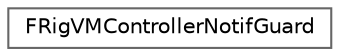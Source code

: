 digraph "Graphical Class Hierarchy"
{
 // INTERACTIVE_SVG=YES
 // LATEX_PDF_SIZE
  bgcolor="transparent";
  edge [fontname=Helvetica,fontsize=10,labelfontname=Helvetica,labelfontsize=10];
  node [fontname=Helvetica,fontsize=10,shape=box,height=0.2,width=0.4];
  rankdir="LR";
  Node0 [id="Node000000",label="FRigVMControllerNotifGuard",height=0.2,width=0.4,color="grey40", fillcolor="white", style="filled",URL="$d7/d8e/classFRigVMControllerNotifGuard.html",tooltip="The Controller is the sole authority to perform changes on the Graph."];
}
